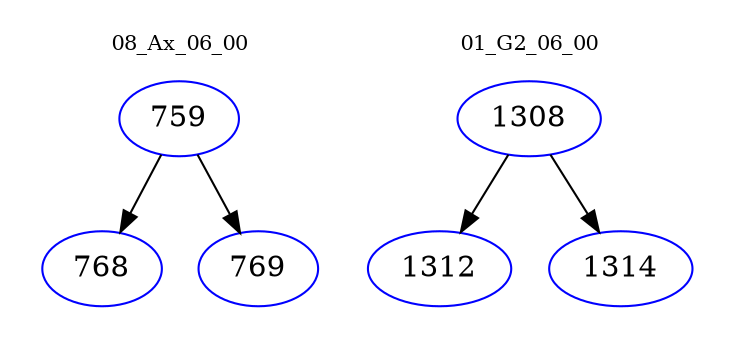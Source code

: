 digraph{
subgraph cluster_0 {
color = white
label = "08_Ax_06_00";
fontsize=10;
T0_759 [label="759", color="blue"]
T0_759 -> T0_768 [color="black"]
T0_768 [label="768", color="blue"]
T0_759 -> T0_769 [color="black"]
T0_769 [label="769", color="blue"]
}
subgraph cluster_1 {
color = white
label = "01_G2_06_00";
fontsize=10;
T1_1308 [label="1308", color="blue"]
T1_1308 -> T1_1312 [color="black"]
T1_1312 [label="1312", color="blue"]
T1_1308 -> T1_1314 [color="black"]
T1_1314 [label="1314", color="blue"]
}
}
